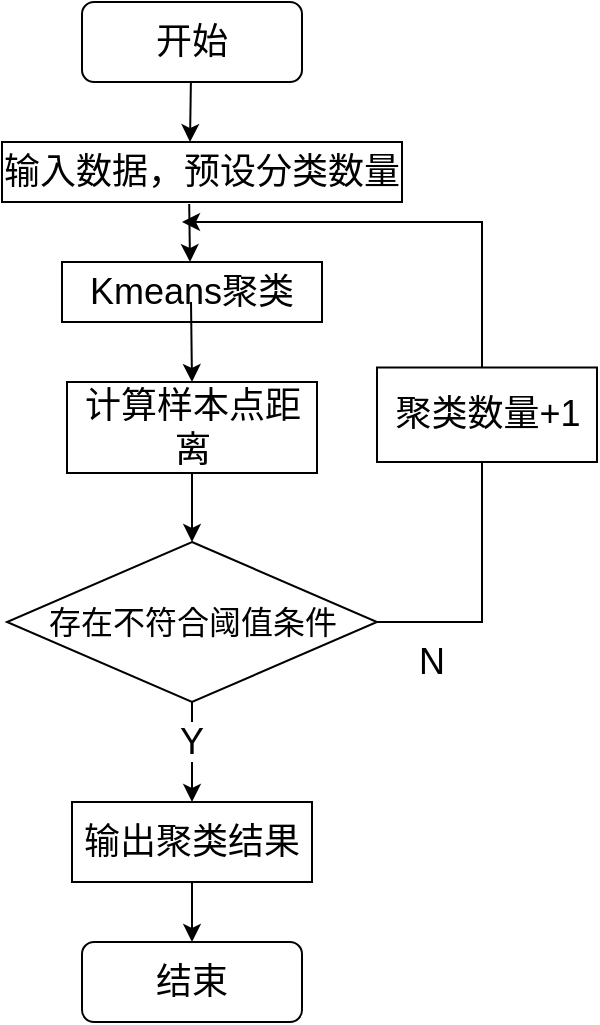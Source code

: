 <mxfile version="20.1.1" type="github">
  <diagram id="uziK3NO7eQcpJdqtWjjK" name="Page-1">
    <mxGraphModel dx="1209" dy="634" grid="1" gridSize="10" guides="1" tooltips="1" connect="1" arrows="1" fold="1" page="1" pageScale="1" pageWidth="827" pageHeight="1169" math="0" shadow="0">
      <root>
        <mxCell id="0" />
        <mxCell id="1" parent="0" />
        <mxCell id="AOiTqFv167IxLG4Y2etf-3" value="&lt;font style=&quot;font-size: 18px;&quot;&gt;开始&lt;/font&gt;" style="rounded=1;whiteSpace=wrap;html=1;" parent="1" vertex="1">
          <mxGeometry x="340" y="230" width="110" height="40" as="geometry" />
        </mxCell>
        <mxCell id="AOiTqFv167IxLG4Y2etf-4" value="" style="endArrow=classic;html=1;rounded=0;fontSize=18;exitX=0.495;exitY=1;exitDx=0;exitDy=0;exitPerimeter=0;" parent="1" source="AOiTqFv167IxLG4Y2etf-3" edge="1">
          <mxGeometry width="50" height="50" relative="1" as="geometry">
            <mxPoint x="395" y="280" as="sourcePoint" />
            <mxPoint x="394" y="300" as="targetPoint" />
            <Array as="points" />
          </mxGeometry>
        </mxCell>
        <mxCell id="AOiTqFv167IxLG4Y2etf-5" value="输入数据，预设分类数量" style="rounded=0;whiteSpace=wrap;html=1;fontSize=18;" parent="1" vertex="1">
          <mxGeometry x="300" y="300" width="200" height="30" as="geometry" />
        </mxCell>
        <mxCell id="AOiTqFv167IxLG4Y2etf-6" value="" style="endArrow=classic;html=1;rounded=0;fontSize=18;exitX=0.468;exitY=1.033;exitDx=0;exitDy=0;exitPerimeter=0;" parent="1" source="AOiTqFv167IxLG4Y2etf-5" edge="1">
          <mxGeometry width="50" height="50" relative="1" as="geometry">
            <mxPoint x="394.5" y="340" as="sourcePoint" />
            <mxPoint x="394" y="360" as="targetPoint" />
          </mxGeometry>
        </mxCell>
        <mxCell id="AOiTqFv167IxLG4Y2etf-7" value="Kmeans聚类" style="rounded=0;whiteSpace=wrap;html=1;fontSize=18;" parent="1" vertex="1">
          <mxGeometry x="330" y="360" width="130" height="30" as="geometry" />
        </mxCell>
        <mxCell id="Klk4IrTw8tVcFyD9GYcu-1" value="" style="endArrow=classic;html=1;rounded=0;" parent="1" edge="1">
          <mxGeometry width="50" height="50" relative="1" as="geometry">
            <mxPoint x="394.5" y="380" as="sourcePoint" />
            <mxPoint x="395" y="420" as="targetPoint" />
          </mxGeometry>
        </mxCell>
        <mxCell id="Klk4IrTw8tVcFyD9GYcu-2" value="&lt;font size=&quot;3&quot;&gt;存在不符合阈值条件&lt;/font&gt;" style="rhombus;whiteSpace=wrap;html=1;" parent="1" vertex="1">
          <mxGeometry x="302.5" y="500" width="185" height="80" as="geometry" />
        </mxCell>
        <mxCell id="Klk4IrTw8tVcFyD9GYcu-6" value="" style="endArrow=classic;html=1;rounded=0;fontSize=18;exitX=0.5;exitY=1;exitDx=0;exitDy=0;startArrow=none;" parent="1" source="Klk4IrTw8tVcFyD9GYcu-17" edge="1">
          <mxGeometry relative="1" as="geometry">
            <mxPoint x="394.5" y="520" as="sourcePoint" />
            <mxPoint x="395" y="630" as="targetPoint" />
          </mxGeometry>
        </mxCell>
        <mxCell id="Klk4IrTw8tVcFyD9GYcu-10" value="计算样本点距离" style="rounded=0;whiteSpace=wrap;html=1;fontSize=18;" parent="1" vertex="1">
          <mxGeometry x="332.5" y="420" width="125" height="45.5" as="geometry" />
        </mxCell>
        <mxCell id="Klk4IrTw8tVcFyD9GYcu-12" value="" style="endArrow=classic;html=1;rounded=0;fontSize=18;exitX=0.5;exitY=1;exitDx=0;exitDy=0;" parent="1" source="Klk4IrTw8tVcFyD9GYcu-10" edge="1">
          <mxGeometry width="50" height="50" relative="1" as="geometry">
            <mxPoint x="394.5" y="465.5" as="sourcePoint" />
            <mxPoint x="395" y="500" as="targetPoint" />
          </mxGeometry>
        </mxCell>
        <mxCell id="Klk4IrTw8tVcFyD9GYcu-14" value="" style="endArrow=classic;html=1;rounded=0;fontSize=18;" parent="1" edge="1">
          <mxGeometry width="50" height="50" relative="1" as="geometry">
            <mxPoint x="487.5" y="540" as="sourcePoint" />
            <mxPoint x="390" y="340" as="targetPoint" />
            <Array as="points">
              <mxPoint x="540" y="540" />
              <mxPoint x="540" y="340" />
            </Array>
          </mxGeometry>
        </mxCell>
        <mxCell id="Klk4IrTw8tVcFyD9GYcu-16" value="N" style="text;html=1;strokeColor=none;fillColor=none;align=center;verticalAlign=middle;whiteSpace=wrap;rounded=0;fontSize=18;" parent="1" vertex="1">
          <mxGeometry x="500" y="550" width="30" height="20" as="geometry" />
        </mxCell>
        <mxCell id="Klk4IrTw8tVcFyD9GYcu-17" value="Y" style="text;html=1;strokeColor=none;fillColor=none;align=center;verticalAlign=middle;whiteSpace=wrap;rounded=0;fontSize=18;" parent="1" vertex="1">
          <mxGeometry x="390" y="590" width="10" height="20" as="geometry" />
        </mxCell>
        <mxCell id="Klk4IrTw8tVcFyD9GYcu-18" value="" style="endArrow=none;html=1;rounded=0;fontSize=18;exitX=0.5;exitY=1;exitDx=0;exitDy=0;" parent="1" source="Klk4IrTw8tVcFyD9GYcu-2" target="Klk4IrTw8tVcFyD9GYcu-17" edge="1">
          <mxGeometry relative="1" as="geometry">
            <mxPoint x="395" y="580" as="sourcePoint" />
            <mxPoint x="395" y="630" as="targetPoint" />
          </mxGeometry>
        </mxCell>
        <mxCell id="Klk4IrTw8tVcFyD9GYcu-22" value="输出聚类结果" style="rounded=0;whiteSpace=wrap;html=1;fontSize=18;" parent="1" vertex="1">
          <mxGeometry x="335" y="630" width="120" height="40" as="geometry" />
        </mxCell>
        <mxCell id="Klk4IrTw8tVcFyD9GYcu-23" value="" style="endArrow=classic;html=1;rounded=0;fontSize=18;exitX=0.5;exitY=1;exitDx=0;exitDy=0;" parent="1" source="Klk4IrTw8tVcFyD9GYcu-22" edge="1">
          <mxGeometry width="50" height="50" relative="1" as="geometry">
            <mxPoint x="390" y="540" as="sourcePoint" />
            <mxPoint x="395" y="700" as="targetPoint" />
          </mxGeometry>
        </mxCell>
        <mxCell id="Klk4IrTw8tVcFyD9GYcu-26" value="&lt;span style=&quot;font-size: 18px;&quot;&gt;结束&lt;/span&gt;" style="rounded=1;whiteSpace=wrap;html=1;" parent="1" vertex="1">
          <mxGeometry x="340" y="700" width="110" height="40" as="geometry" />
        </mxCell>
        <mxCell id="gxAN48NjcWF1MniyCGDD-2" value="&lt;font style=&quot;font-size: 18px;&quot;&gt;聚类数量+1&lt;/font&gt;" style="rounded=0;whiteSpace=wrap;html=1;" vertex="1" parent="1">
          <mxGeometry x="487.5" y="412.75" width="110" height="47.25" as="geometry" />
        </mxCell>
      </root>
    </mxGraphModel>
  </diagram>
</mxfile>
